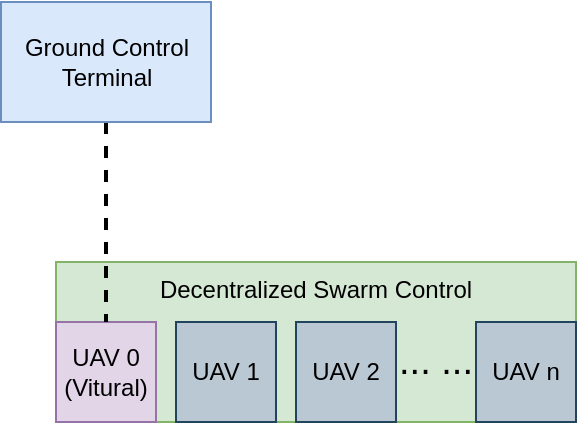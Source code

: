 <mxfile version="14.8.0" type="github">
  <diagram id="NMWIawbUOysrmcAo3rH0" name="Page-1">
    <mxGraphModel dx="609" dy="335" grid="1" gridSize="10" guides="1" tooltips="1" connect="1" arrows="1" fold="1" page="1" pageScale="1" pageWidth="1169" pageHeight="827" math="0" shadow="0">
      <root>
        <mxCell id="0" />
        <mxCell id="1" parent="0" />
        <mxCell id="6EN68gSz8eEEFvAM6M62-57" value="Decentralized Swarm Control" style="rounded=0;whiteSpace=wrap;html=1;fillColor=#d5e8d4;strokeColor=#82b366;verticalAlign=top;" vertex="1" parent="1">
          <mxGeometry x="240" y="290" width="260" height="80" as="geometry" />
        </mxCell>
        <mxCell id="6EN68gSz8eEEFvAM6M62-51" value="UAV 1" style="rounded=0;whiteSpace=wrap;html=1;fillColor=#bac8d3;strokeColor=#23445d;" vertex="1" parent="1">
          <mxGeometry x="300" y="320" width="50" height="50" as="geometry" />
        </mxCell>
        <mxCell id="6EN68gSz8eEEFvAM6M62-52" value="UAV 2" style="rounded=0;whiteSpace=wrap;html=1;fillColor=#bac8d3;strokeColor=#23445d;" vertex="1" parent="1">
          <mxGeometry x="360" y="320" width="50" height="50" as="geometry" />
        </mxCell>
        <mxCell id="6EN68gSz8eEEFvAM6M62-53" value="UAV n" style="rounded=0;whiteSpace=wrap;html=1;fillColor=#bac8d3;strokeColor=#23445d;" vertex="1" parent="1">
          <mxGeometry x="450" y="320" width="50" height="50" as="geometry" />
        </mxCell>
        <mxCell id="6EN68gSz8eEEFvAM6M62-54" value="&lt;font style=&quot;font-size: 19px&quot;&gt;... ...&lt;/font&gt;" style="text;html=1;strokeColor=none;fillColor=none;align=center;verticalAlign=middle;whiteSpace=wrap;rounded=0;" vertex="1" parent="1">
          <mxGeometry x="410" y="330" width="40" height="20" as="geometry" />
        </mxCell>
        <mxCell id="6EN68gSz8eEEFvAM6M62-56" value="UAV 0&lt;br&gt;(Vitural)" style="rounded=0;whiteSpace=wrap;html=1;fillColor=#e1d5e7;strokeColor=#9673a6;" vertex="1" parent="1">
          <mxGeometry x="240" y="320" width="50" height="50" as="geometry" />
        </mxCell>
        <mxCell id="6EN68gSz8eEEFvAM6M62-59" style="edgeStyle=none;rounded=0;orthogonalLoop=1;jettySize=auto;html=1;exitX=0.5;exitY=1;exitDx=0;exitDy=0;entryX=0.5;entryY=0;entryDx=0;entryDy=0;dashed=1;endArrow=none;endFill=0;strokeWidth=2;" edge="1" parent="1" source="6EN68gSz8eEEFvAM6M62-58" target="6EN68gSz8eEEFvAM6M62-56">
          <mxGeometry relative="1" as="geometry" />
        </mxCell>
        <mxCell id="6EN68gSz8eEEFvAM6M62-58" value="Ground Control Terminal" style="rounded=0;whiteSpace=wrap;html=1;verticalAlign=middle;fillColor=#dae8fc;strokeColor=#6c8ebf;" vertex="1" parent="1">
          <mxGeometry x="212.5" y="160" width="105" height="60" as="geometry" />
        </mxCell>
      </root>
    </mxGraphModel>
  </diagram>
</mxfile>
